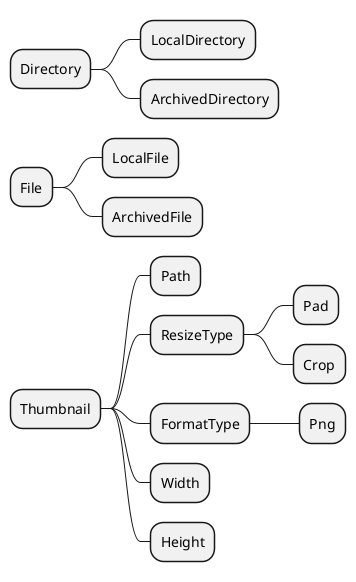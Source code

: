 @startmindmap models
* Directory
** LocalDirectory
** ArchivedDirectory
* File
** LocalFile
** ArchivedFile
* Thumbnail
** Path
** ResizeType
*** Pad
*** Crop
** FormatType
*** Png
** Width
** Height
@endmindmap
